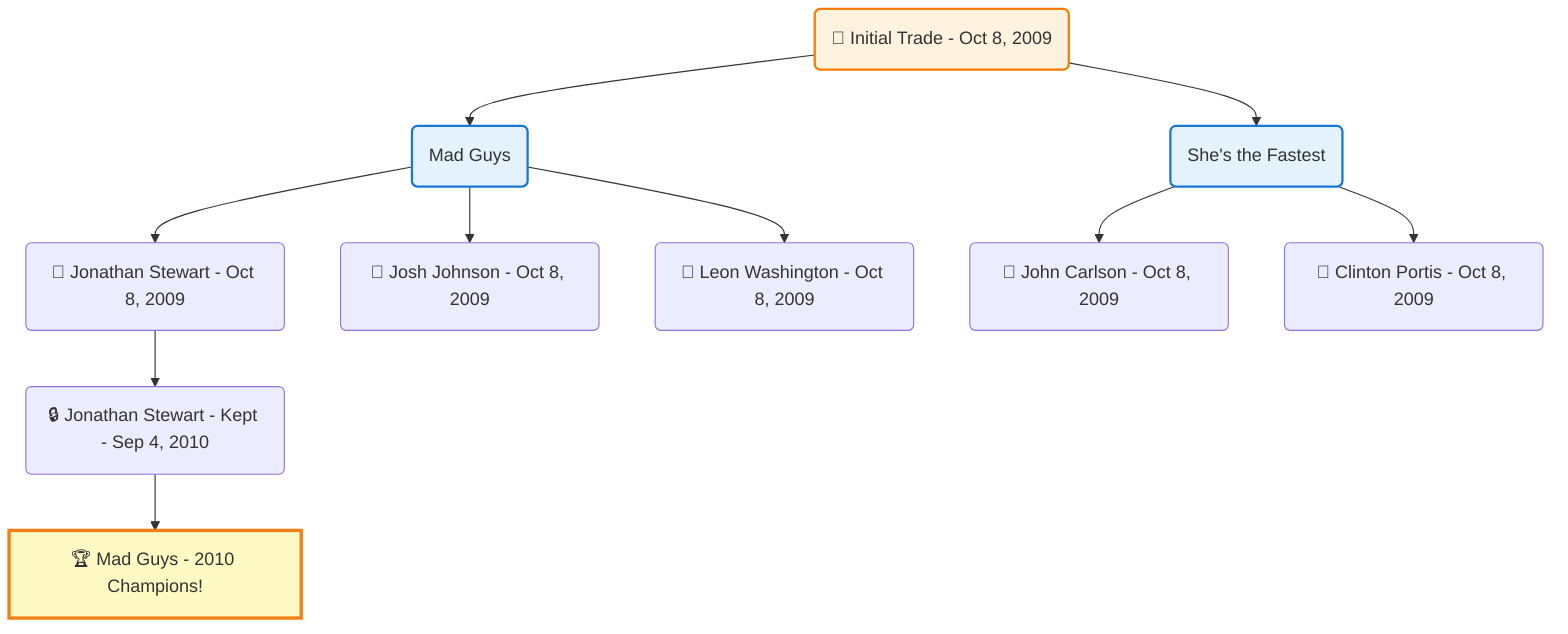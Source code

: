 flowchart TD

    TRADE_MAIN("🔄 Initial Trade - Oct 8, 2009")
    TEAM_1("Mad Guys")
    TEAM_2("She's the Fastest")
    NODE_fe13f67c-e519-4a4c-8aee-8aaf23063a80("🔄 Jonathan Stewart - Oct 8, 2009")
    NODE_fbfaf51f-03b6-4534-b969-acd4e484e752("🔒 Jonathan Stewart - Kept - Sep 4, 2010")
    CHAMP_f5908944-6efd-40eb-af54-6c53004e0e2f_2010["🏆 Mad Guys - 2010 Champions!"]
    NODE_53a5d3f6-2275-4eaa-95eb-9d27ae6fc171("🔄 John Carlson - Oct 8, 2009")
    NODE_ef973909-1ab1-4e36-ad3a-ab44db4210d9("🔄 Clinton Portis - Oct 8, 2009")
    NODE_6f7575c2-0315-4245-ba61-c41c2e2dfed5("🔄 Josh Johnson - Oct 8, 2009")
    NODE_005c917d-55e3-4e5e-986e-d32250664d36("🔄 Leon Washington - Oct 8, 2009")

    TRADE_MAIN --> TEAM_1
    TRADE_MAIN --> TEAM_2
    TEAM_1 --> NODE_fe13f67c-e519-4a4c-8aee-8aaf23063a80
    NODE_fe13f67c-e519-4a4c-8aee-8aaf23063a80 --> NODE_fbfaf51f-03b6-4534-b969-acd4e484e752
    NODE_fbfaf51f-03b6-4534-b969-acd4e484e752 --> CHAMP_f5908944-6efd-40eb-af54-6c53004e0e2f_2010
    TEAM_2 --> NODE_53a5d3f6-2275-4eaa-95eb-9d27ae6fc171
    TEAM_2 --> NODE_ef973909-1ab1-4e36-ad3a-ab44db4210d9
    TEAM_1 --> NODE_6f7575c2-0315-4245-ba61-c41c2e2dfed5
    TEAM_1 --> NODE_005c917d-55e3-4e5e-986e-d32250664d36

    %% Node styling
    classDef teamNode fill:#e3f2fd,stroke:#1976d2,stroke-width:2px
    classDef tradeNode fill:#fff3e0,stroke:#f57c00,stroke-width:2px
    classDef playerNode fill:#f3e5f5,stroke:#7b1fa2,stroke-width:1px
    classDef nonRootPlayerNode fill:#f5f5f5,stroke:#757575,stroke-width:1px
    classDef endNode fill:#ffebee,stroke:#c62828,stroke-width:2px
    classDef waiverNode fill:#e8f5e8,stroke:#388e3c,stroke-width:2px
    classDef championshipNode fill:#fff9c4,stroke:#f57f17,stroke-width:3px

    class TEAM_1,TEAM_2 teamNode
    class CHAMP_f5908944-6efd-40eb-af54-6c53004e0e2f_2010 championshipNode
    class TRADE_MAIN tradeNode